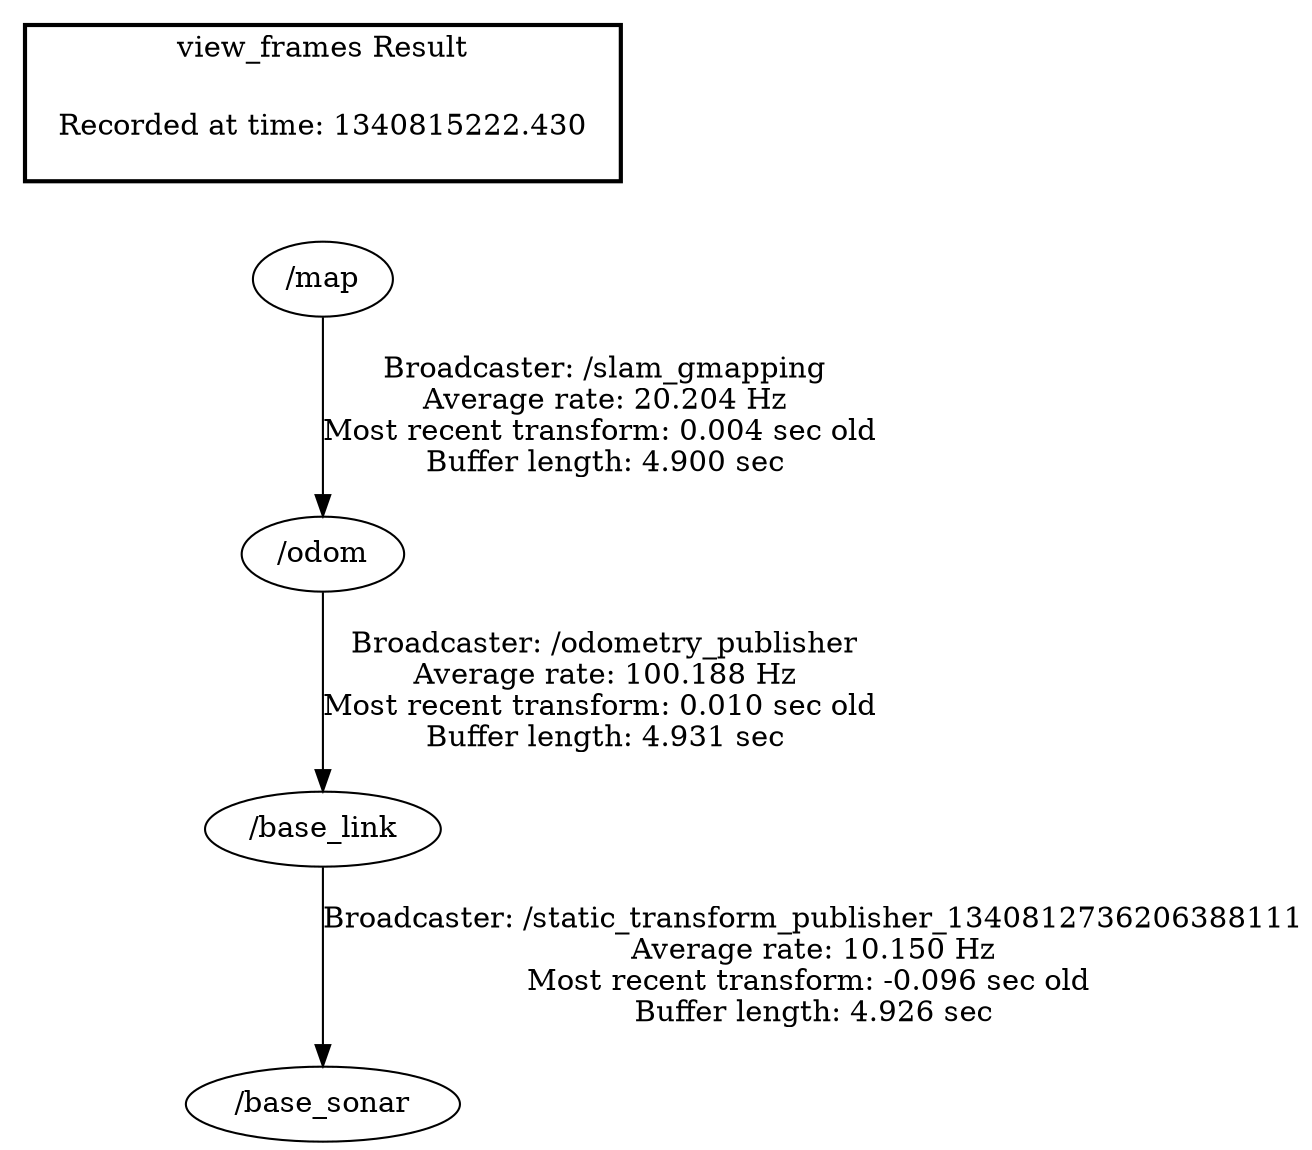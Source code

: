 digraph G {
"/odom" -> "/base_link"[label="Broadcaster: /odometry_publisher\nAverage rate: 100.188 Hz\nMost recent transform: 0.010 sec old \nBuffer length: 4.931 sec\n"];
"/map" -> "/odom"[label="Broadcaster: /slam_gmapping\nAverage rate: 20.204 Hz\nMost recent transform: 0.004 sec old \nBuffer length: 4.900 sec\n"];
"/base_link" -> "/base_sonar"[label="Broadcaster: /static_transform_publisher_1340812736206388111\nAverage rate: 10.150 Hz\nMost recent transform: -0.096 sec old \nBuffer length: 4.926 sec\n"];
edge [style=invis];
 subgraph cluster_legend { style=bold; color=black; label ="view_frames Result";
"Recorded at time: 1340815222.430"[ shape=plaintext ] ;
 }->"/map";
}